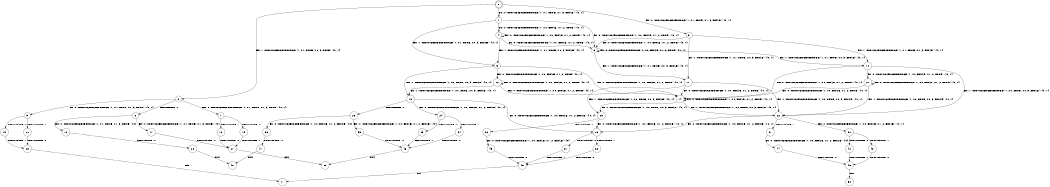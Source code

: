 digraph BCG {
size = "7, 10.5";
center = TRUE;
node [shape = circle];
0 [peripheries = 2];
0 -> 1 [label = "EX !0 !ATOMIC_EXCH_BRANCH (1, +1, TRUE, +1, 3, FALSE) !{0, 1}"];
0 -> 2 [label = "EX !1 !ATOMIC_EXCH_BRANCH (1, +1, TRUE, +0, 3, TRUE) !{0, 1}"];
0 -> 3 [label = "EX !0 !ATOMIC_EXCH_BRANCH (1, +1, TRUE, +1, 3, FALSE) !{0, 1}"];
1 -> 4 [label = "EX !0 !ATOMIC_EXCH_BRANCH (1, +0, FALSE, +1, 2, TRUE) !{0, 1}"];
1 -> 5 [label = "EX !1 !ATOMIC_EXCH_BRANCH (1, +1, TRUE, +0, 3, FALSE) !{0, 1}"];
1 -> 6 [label = "EX !0 !ATOMIC_EXCH_BRANCH (1, +0, FALSE, +1, 2, TRUE) !{0, 1}"];
2 -> 7 [label = "EX !0 !ATOMIC_EXCH_BRANCH (1, +1, TRUE, +1, 3, TRUE) !{0, 1}"];
2 -> 8 [label = "TERMINATE !1"];
2 -> 9 [label = "EX !0 !ATOMIC_EXCH_BRANCH (1, +1, TRUE, +1, 3, TRUE) !{0, 1}"];
3 -> 10 [label = "EX !1 !ATOMIC_EXCH_BRANCH (1, +1, TRUE, +0, 3, FALSE) !{0, 1}"];
3 -> 6 [label = "EX !0 !ATOMIC_EXCH_BRANCH (1, +0, FALSE, +1, 2, TRUE) !{0, 1}"];
3 -> 11 [label = "EX !1 !ATOMIC_EXCH_BRANCH (1, +1, TRUE, +0, 3, FALSE) !{0, 1}"];
4 -> 4 [label = "EX !0 !ATOMIC_EXCH_BRANCH (1, +0, FALSE, +1, 2, TRUE) !{0, 1}"];
4 -> 5 [label = "EX !1 !ATOMIC_EXCH_BRANCH (1, +1, TRUE, +0, 3, FALSE) !{0, 1}"];
4 -> 6 [label = "EX !0 !ATOMIC_EXCH_BRANCH (1, +0, FALSE, +1, 2, TRUE) !{0, 1}"];
5 -> 12 [label = "EX !0 !ATOMIC_EXCH_BRANCH (1, +0, FALSE, +1, 2, TRUE) !{0, 1}"];
5 -> 13 [label = "EX !1 !ATOMIC_EXCH_BRANCH (1, +0, TRUE, +0, 3, FALSE) !{0, 1}"];
5 -> 14 [label = "EX !0 !ATOMIC_EXCH_BRANCH (1, +0, FALSE, +1, 2, TRUE) !{0, 1}"];
6 -> 10 [label = "EX !1 !ATOMIC_EXCH_BRANCH (1, +1, TRUE, +0, 3, FALSE) !{0, 1}"];
6 -> 6 [label = "EX !0 !ATOMIC_EXCH_BRANCH (1, +0, FALSE, +1, 2, TRUE) !{0, 1}"];
6 -> 11 [label = "EX !1 !ATOMIC_EXCH_BRANCH (1, +1, TRUE, +0, 3, FALSE) !{0, 1}"];
7 -> 15 [label = "TERMINATE !0"];
7 -> 16 [label = "TERMINATE !1"];
8 -> 17 [label = "EX !0 !ATOMIC_EXCH_BRANCH (1, +1, TRUE, +1, 3, TRUE) !{0}"];
8 -> 18 [label = "EX !0 !ATOMIC_EXCH_BRANCH (1, +1, TRUE, +1, 3, TRUE) !{0}"];
9 -> 19 [label = "TERMINATE !0"];
9 -> 20 [label = "TERMINATE !1"];
10 -> 21 [label = "EX !0 !ATOMIC_EXCH_BRANCH (1, +0, FALSE, +1, 2, TRUE) !{0, 1}"];
10 -> 22 [label = "EX !1 !ATOMIC_EXCH_BRANCH (1, +0, TRUE, +0, 3, FALSE) !{0, 1}"];
10 -> 14 [label = "EX !0 !ATOMIC_EXCH_BRANCH (1, +0, FALSE, +1, 2, TRUE) !{0, 1}"];
11 -> 22 [label = "EX !1 !ATOMIC_EXCH_BRANCH (1, +0, TRUE, +0, 3, FALSE) !{0, 1}"];
11 -> 14 [label = "EX !0 !ATOMIC_EXCH_BRANCH (1, +0, FALSE, +1, 2, TRUE) !{0, 1}"];
11 -> 23 [label = "EX !1 !ATOMIC_EXCH_BRANCH (1, +0, TRUE, +0, 3, FALSE) !{0, 1}"];
12 -> 12 [label = "EX !0 !ATOMIC_EXCH_BRANCH (1, +0, FALSE, +1, 2, TRUE) !{0, 1}"];
12 -> 13 [label = "EX !1 !ATOMIC_EXCH_BRANCH (1, +0, TRUE, +0, 3, FALSE) !{0, 1}"];
12 -> 14 [label = "EX !0 !ATOMIC_EXCH_BRANCH (1, +0, FALSE, +1, 2, TRUE) !{0, 1}"];
13 -> 24 [label = "EX !0 !ATOMIC_EXCH_BRANCH (1, +0, FALSE, +1, 2, FALSE) !{0, 1}"];
13 -> 25 [label = "TERMINATE !1"];
13 -> 26 [label = "EX !0 !ATOMIC_EXCH_BRANCH (1, +0, FALSE, +1, 2, FALSE) !{0, 1}"];
14 -> 22 [label = "EX !1 !ATOMIC_EXCH_BRANCH (1, +0, TRUE, +0, 3, FALSE) !{0, 1}"];
14 -> 14 [label = "EX !0 !ATOMIC_EXCH_BRANCH (1, +0, FALSE, +1, 2, TRUE) !{0, 1}"];
14 -> 23 [label = "EX !1 !ATOMIC_EXCH_BRANCH (1, +0, TRUE, +0, 3, FALSE) !{0, 1}"];
15 -> 27 [label = "TERMINATE !1"];
16 -> 27 [label = "TERMINATE !0"];
17 -> 27 [label = "TERMINATE !0"];
18 -> 28 [label = "TERMINATE !0"];
19 -> 29 [label = "TERMINATE !1"];
20 -> 29 [label = "TERMINATE !0"];
21 -> 21 [label = "EX !0 !ATOMIC_EXCH_BRANCH (1, +0, FALSE, +1, 2, TRUE) !{0, 1}"];
21 -> 22 [label = "EX !1 !ATOMIC_EXCH_BRANCH (1, +0, TRUE, +0, 3, FALSE) !{0, 1}"];
21 -> 14 [label = "EX !0 !ATOMIC_EXCH_BRANCH (1, +0, FALSE, +1, 2, TRUE) !{0, 1}"];
22 -> 30 [label = "EX !0 !ATOMIC_EXCH_BRANCH (1, +0, FALSE, +1, 2, FALSE) !{0, 1}"];
22 -> 31 [label = "TERMINATE !1"];
22 -> 26 [label = "EX !0 !ATOMIC_EXCH_BRANCH (1, +0, FALSE, +1, 2, FALSE) !{0, 1}"];
23 -> 26 [label = "EX !0 !ATOMIC_EXCH_BRANCH (1, +0, FALSE, +1, 2, FALSE) !{0, 1}"];
23 -> 32 [label = "TERMINATE !1"];
24 -> 33 [label = "TERMINATE !0"];
24 -> 34 [label = "TERMINATE !1"];
25 -> 35 [label = "EX !0 !ATOMIC_EXCH_BRANCH (1, +0, FALSE, +1, 2, FALSE) !{0}"];
25 -> 36 [label = "EX !0 !ATOMIC_EXCH_BRANCH (1, +0, FALSE, +1, 2, FALSE) !{0}"];
26 -> 37 [label = "TERMINATE !0"];
26 -> 38 [label = "TERMINATE !1"];
27 -> 39 [label = "exit"];
28 -> 40 [label = "exit"];
29 -> 41 [label = "exit"];
30 -> 42 [label = "TERMINATE !0"];
30 -> 43 [label = "TERMINATE !1"];
31 -> 44 [label = "EX !0 !ATOMIC_EXCH_BRANCH (1, +0, FALSE, +1, 2, FALSE) !{0}"];
32 -> 45 [label = "EX !0 !ATOMIC_EXCH_BRANCH (1, +0, FALSE, +1, 2, FALSE) !{0}"];
33 -> 46 [label = "TERMINATE !1"];
34 -> 46 [label = "TERMINATE !0"];
35 -> 46 [label = "TERMINATE !0"];
36 -> 47 [label = "TERMINATE !0"];
37 -> 48 [label = "TERMINATE !1"];
38 -> 48 [label = "TERMINATE !0"];
42 -> 49 [label = "TERMINATE !1"];
43 -> 49 [label = "TERMINATE !0"];
44 -> 49 [label = "TERMINATE !0"];
45 -> 48 [label = "TERMINATE !0"];
46 -> 39 [label = "exit"];
47 -> 40 [label = "exit"];
48 -> 41 [label = "exit"];
49 -> 50 [label = "exit"];
}
